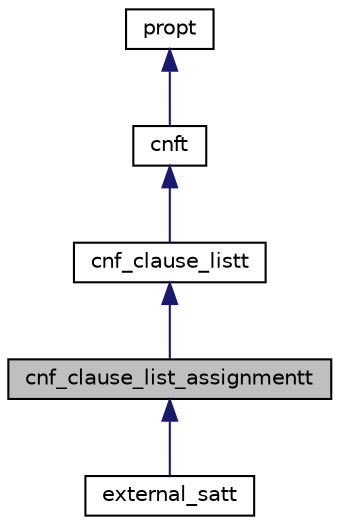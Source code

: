 digraph "cnf_clause_list_assignmentt"
{
 // LATEX_PDF_SIZE
  bgcolor="transparent";
  edge [fontname="Helvetica",fontsize="10",labelfontname="Helvetica",labelfontsize="10"];
  node [fontname="Helvetica",fontsize="10",shape=record];
  Node1 [label="cnf_clause_list_assignmentt",height=0.2,width=0.4,color="black", fillcolor="grey75", style="filled", fontcolor="black",tooltip=" "];
  Node2 -> Node1 [dir="back",color="midnightblue",fontsize="10",style="solid",fontname="Helvetica"];
  Node2 [label="cnf_clause_listt",height=0.2,width=0.4,color="black",URL="$classcnf__clause__listt.html",tooltip=" "];
  Node3 -> Node2 [dir="back",color="midnightblue",fontsize="10",style="solid",fontname="Helvetica"];
  Node3 [label="cnft",height=0.2,width=0.4,color="black",URL="$classcnft.html",tooltip=" "];
  Node4 -> Node3 [dir="back",color="midnightblue",fontsize="10",style="solid",fontname="Helvetica"];
  Node4 [label="propt",height=0.2,width=0.4,color="black",URL="$classpropt.html",tooltip="TO_BE_DOCUMENTED."];
  Node1 -> Node5 [dir="back",color="midnightblue",fontsize="10",style="solid",fontname="Helvetica"];
  Node5 [label="external_satt",height=0.2,width=0.4,color="black",URL="$classexternal__satt.html",tooltip=" "];
}
